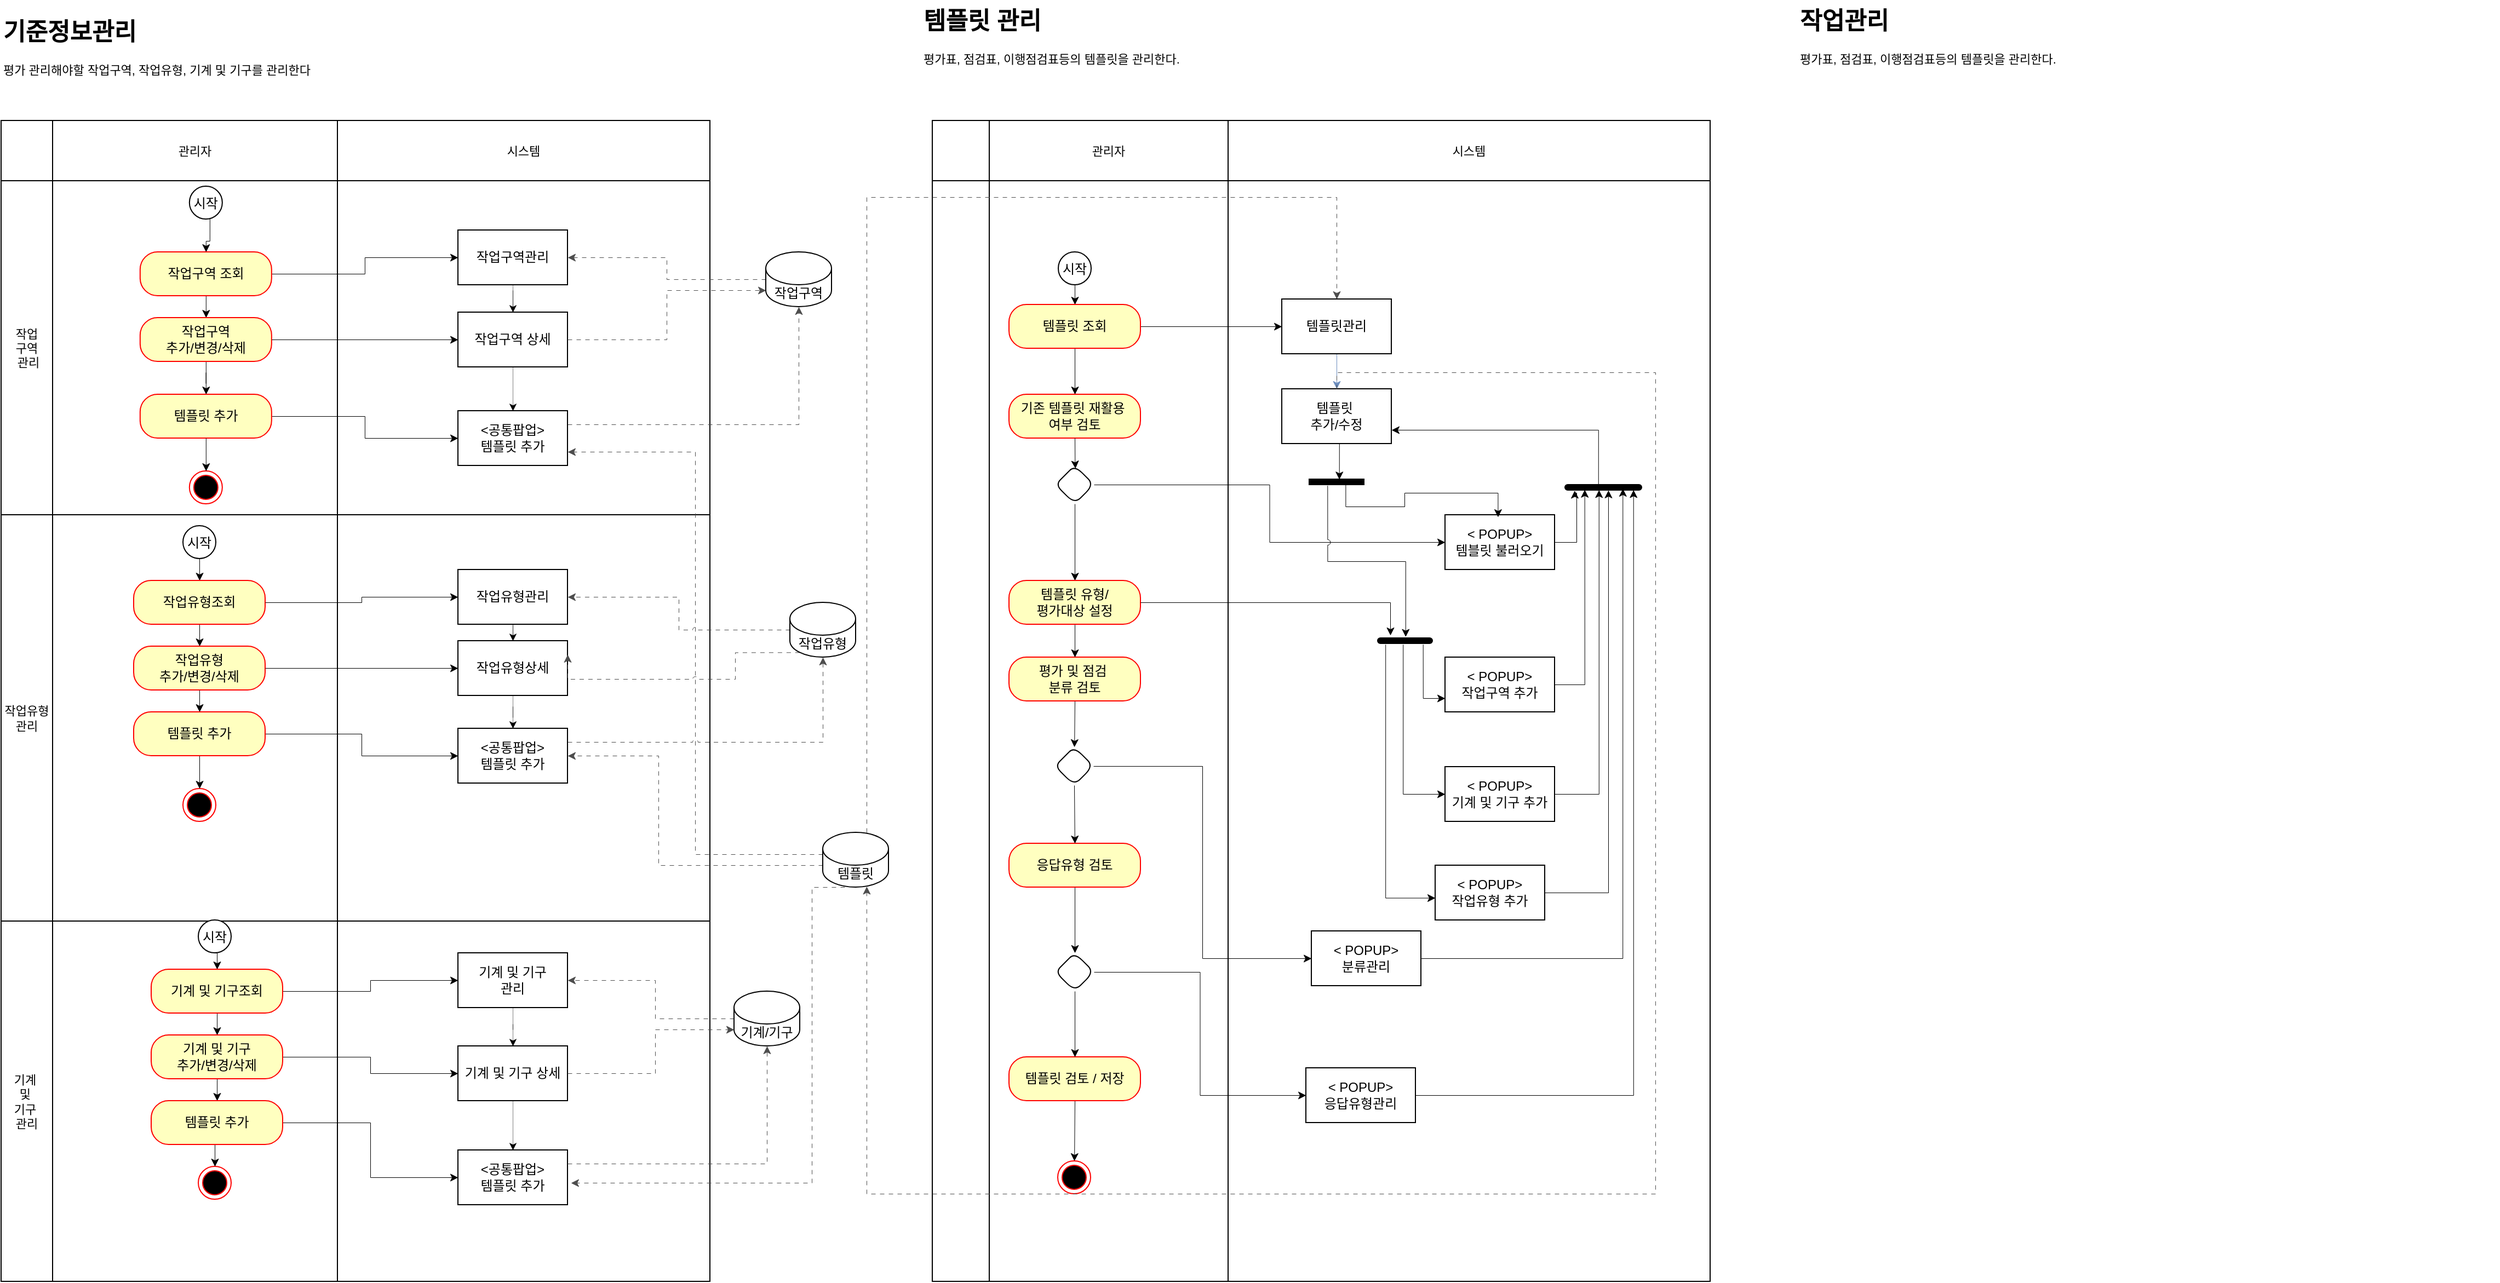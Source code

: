 <mxfile version="24.7.17">
  <diagram name="페이지-1" id="CJ-NocGQA8rgEOxYd6DQ">
    <mxGraphModel dx="1247" dy="-551" grid="1" gridSize="10" guides="1" tooltips="1" connect="1" arrows="1" fold="1" page="1" pageScale="1" pageWidth="1600" pageHeight="1200" math="0" shadow="0">
      <root>
        <mxCell id="0" />
        <mxCell id="1" parent="0" />
        <mxCell id="5AXodJkmoe9g33mTO3XX-300" value="" style="shape=table;startSize=0;container=1;collapsible=0;childLayout=tableLayout;rounded=1;fontFamily=Helvetica;fontSize=11;fontColor=default;labelBackgroundColor=default;" vertex="1" parent="1">
          <mxGeometry x="860" y="1310" width="710" height="1060" as="geometry" />
        </mxCell>
        <mxCell id="5AXodJkmoe9g33mTO3XX-301" value="" style="shape=tableRow;horizontal=0;startSize=0;swimlaneHead=0;swimlaneBody=0;strokeColor=inherit;top=0;left=0;bottom=0;right=0;collapsible=0;dropTarget=0;fillColor=none;points=[[0,0.5],[1,0.5]];portConstraint=eastwest;rounded=1;fontFamily=Helvetica;fontSize=11;fontColor=default;labelBackgroundColor=default;" vertex="1" parent="5AXodJkmoe9g33mTO3XX-300">
          <mxGeometry width="710" height="55" as="geometry" />
        </mxCell>
        <mxCell id="5AXodJkmoe9g33mTO3XX-302" value="" style="shape=partialRectangle;html=1;whiteSpace=wrap;connectable=0;strokeColor=inherit;overflow=hidden;fillColor=none;top=0;left=0;bottom=0;right=0;pointerEvents=1;rounded=1;fontFamily=Helvetica;fontSize=11;fontColor=default;labelBackgroundColor=default;" vertex="1" parent="5AXodJkmoe9g33mTO3XX-301">
          <mxGeometry width="52" height="55" as="geometry">
            <mxRectangle width="52" height="55" as="alternateBounds" />
          </mxGeometry>
        </mxCell>
        <mxCell id="5AXodJkmoe9g33mTO3XX-303" value="관리자" style="shape=partialRectangle;html=1;whiteSpace=wrap;connectable=0;strokeColor=inherit;overflow=hidden;fillColor=none;top=0;left=0;bottom=0;right=0;pointerEvents=1;rounded=1;fontFamily=Helvetica;fontSize=11;fontColor=default;labelBackgroundColor=default;" vertex="1" parent="5AXodJkmoe9g33mTO3XX-301">
          <mxGeometry x="52" width="218" height="55" as="geometry">
            <mxRectangle width="218" height="55" as="alternateBounds" />
          </mxGeometry>
        </mxCell>
        <mxCell id="5AXodJkmoe9g33mTO3XX-304" value="시스템" style="shape=partialRectangle;html=1;whiteSpace=wrap;connectable=0;strokeColor=inherit;overflow=hidden;fillColor=none;top=0;left=0;bottom=0;right=0;pointerEvents=1;rounded=1;fontFamily=Helvetica;fontSize=11;fontColor=default;labelBackgroundColor=default;" vertex="1" parent="5AXodJkmoe9g33mTO3XX-301">
          <mxGeometry x="270" width="440" height="55" as="geometry">
            <mxRectangle width="440" height="55" as="alternateBounds" />
          </mxGeometry>
        </mxCell>
        <mxCell id="5AXodJkmoe9g33mTO3XX-305" value="" style="shape=tableRow;horizontal=0;startSize=0;swimlaneHead=0;swimlaneBody=0;strokeColor=inherit;top=0;left=0;bottom=0;right=0;collapsible=0;dropTarget=0;fillColor=none;points=[[0,0.5],[1,0.5]];portConstraint=eastwest;rounded=1;fontFamily=Helvetica;fontSize=11;fontColor=default;labelBackgroundColor=default;" vertex="1" parent="5AXodJkmoe9g33mTO3XX-300">
          <mxGeometry y="55" width="710" height="1005" as="geometry" />
        </mxCell>
        <mxCell id="5AXodJkmoe9g33mTO3XX-306" value="" style="shape=partialRectangle;html=1;whiteSpace=wrap;connectable=0;strokeColor=inherit;overflow=hidden;fillColor=none;top=0;left=0;bottom=0;right=0;pointerEvents=1;rounded=1;fontFamily=Helvetica;fontSize=11;fontColor=default;labelBackgroundColor=default;" vertex="1" parent="5AXodJkmoe9g33mTO3XX-305">
          <mxGeometry width="52" height="1005" as="geometry">
            <mxRectangle width="52" height="1005" as="alternateBounds" />
          </mxGeometry>
        </mxCell>
        <mxCell id="5AXodJkmoe9g33mTO3XX-307" value="" style="shape=partialRectangle;html=1;whiteSpace=wrap;connectable=0;strokeColor=inherit;overflow=hidden;fillColor=none;top=0;left=0;bottom=0;right=0;pointerEvents=1;rounded=1;fontFamily=Helvetica;fontSize=11;fontColor=default;labelBackgroundColor=default;" vertex="1" parent="5AXodJkmoe9g33mTO3XX-305">
          <mxGeometry x="52" width="218" height="1005" as="geometry">
            <mxRectangle width="218" height="1005" as="alternateBounds" />
          </mxGeometry>
        </mxCell>
        <mxCell id="5AXodJkmoe9g33mTO3XX-308" value="" style="shape=partialRectangle;html=1;whiteSpace=wrap;connectable=0;strokeColor=inherit;overflow=hidden;fillColor=none;top=0;left=0;bottom=0;right=0;pointerEvents=1;rounded=1;fontFamily=Helvetica;fontSize=11;fontColor=default;labelBackgroundColor=default;" vertex="1" parent="5AXodJkmoe9g33mTO3XX-305">
          <mxGeometry x="270" width="440" height="1005" as="geometry">
            <mxRectangle width="440" height="1005" as="alternateBounds" />
          </mxGeometry>
        </mxCell>
        <mxCell id="5AXodJkmoe9g33mTO3XX-252" value="" style="shape=table;startSize=0;container=1;collapsible=0;childLayout=tableLayout;rounded=1;fontFamily=Helvetica;fontSize=11;fontColor=default;labelBackgroundColor=default;" vertex="1" parent="1">
          <mxGeometry x="10" y="1310" width="647" height="1060" as="geometry" />
        </mxCell>
        <mxCell id="5AXodJkmoe9g33mTO3XX-253" value="" style="shape=tableRow;horizontal=0;startSize=0;swimlaneHead=0;swimlaneBody=0;strokeColor=inherit;top=0;left=0;bottom=0;right=0;collapsible=0;dropTarget=0;fillColor=none;points=[[0,0.5],[1,0.5]];portConstraint=eastwest;rounded=1;fontFamily=Helvetica;fontSize=11;fontColor=default;labelBackgroundColor=default;" vertex="1" parent="5AXodJkmoe9g33mTO3XX-252">
          <mxGeometry width="647" height="55" as="geometry" />
        </mxCell>
        <mxCell id="5AXodJkmoe9g33mTO3XX-254" value="" style="shape=partialRectangle;html=1;whiteSpace=wrap;connectable=0;strokeColor=inherit;overflow=hidden;fillColor=none;top=0;left=0;bottom=0;right=0;pointerEvents=1;rounded=1;fontFamily=Helvetica;fontSize=11;fontColor=default;labelBackgroundColor=default;" vertex="1" parent="5AXodJkmoe9g33mTO3XX-253">
          <mxGeometry width="47" height="55" as="geometry">
            <mxRectangle width="47" height="55" as="alternateBounds" />
          </mxGeometry>
        </mxCell>
        <mxCell id="5AXodJkmoe9g33mTO3XX-255" value="관리자" style="shape=partialRectangle;html=1;whiteSpace=wrap;connectable=0;strokeColor=inherit;overflow=hidden;fillColor=none;top=0;left=0;bottom=0;right=0;pointerEvents=1;rounded=1;fontFamily=Helvetica;fontSize=11;fontColor=default;labelBackgroundColor=default;" vertex="1" parent="5AXodJkmoe9g33mTO3XX-253">
          <mxGeometry x="47" width="260" height="55" as="geometry">
            <mxRectangle width="260" height="55" as="alternateBounds" />
          </mxGeometry>
        </mxCell>
        <mxCell id="5AXodJkmoe9g33mTO3XX-256" value="시스템" style="shape=partialRectangle;html=1;whiteSpace=wrap;connectable=0;strokeColor=inherit;overflow=hidden;fillColor=none;top=0;left=0;bottom=0;right=0;pointerEvents=1;rounded=1;fontFamily=Helvetica;fontSize=11;fontColor=default;labelBackgroundColor=default;" vertex="1" parent="5AXodJkmoe9g33mTO3XX-253">
          <mxGeometry x="307" width="340" height="55" as="geometry">
            <mxRectangle width="340" height="55" as="alternateBounds" />
          </mxGeometry>
        </mxCell>
        <mxCell id="5AXodJkmoe9g33mTO3XX-257" value="" style="shape=tableRow;horizontal=0;startSize=0;swimlaneHead=0;swimlaneBody=0;strokeColor=inherit;top=0;left=0;bottom=0;right=0;collapsible=0;dropTarget=0;fillColor=none;points=[[0,0.5],[1,0.5]];portConstraint=eastwest;rounded=1;fontFamily=Helvetica;fontSize=11;fontColor=default;labelBackgroundColor=default;" vertex="1" parent="5AXodJkmoe9g33mTO3XX-252">
          <mxGeometry y="55" width="647" height="305" as="geometry" />
        </mxCell>
        <mxCell id="5AXodJkmoe9g33mTO3XX-258" value="작업&lt;div&gt;구역&lt;/div&gt;&lt;div&gt;&amp;nbsp;관리&lt;/div&gt;" style="shape=partialRectangle;html=1;whiteSpace=wrap;connectable=0;strokeColor=inherit;overflow=hidden;fillColor=none;top=0;left=0;bottom=0;right=0;pointerEvents=1;rounded=1;fontFamily=Helvetica;fontSize=11;fontColor=default;labelBackgroundColor=default;" vertex="1" parent="5AXodJkmoe9g33mTO3XX-257">
          <mxGeometry width="47" height="305" as="geometry">
            <mxRectangle width="47" height="305" as="alternateBounds" />
          </mxGeometry>
        </mxCell>
        <mxCell id="5AXodJkmoe9g33mTO3XX-259" value="" style="shape=partialRectangle;html=1;whiteSpace=wrap;connectable=0;strokeColor=inherit;overflow=hidden;fillColor=none;top=0;left=0;bottom=0;right=0;pointerEvents=1;rounded=1;fontFamily=Helvetica;fontSize=11;fontColor=default;labelBackgroundColor=default;" vertex="1" parent="5AXodJkmoe9g33mTO3XX-257">
          <mxGeometry x="47" width="260" height="305" as="geometry">
            <mxRectangle width="260" height="305" as="alternateBounds" />
          </mxGeometry>
        </mxCell>
        <mxCell id="5AXodJkmoe9g33mTO3XX-260" value="" style="shape=partialRectangle;html=1;whiteSpace=wrap;connectable=0;strokeColor=inherit;overflow=hidden;fillColor=none;top=0;left=0;bottom=0;right=0;pointerEvents=1;rounded=1;fontFamily=Helvetica;fontSize=11;fontColor=default;labelBackgroundColor=default;" vertex="1" parent="5AXodJkmoe9g33mTO3XX-257">
          <mxGeometry x="307" width="340" height="305" as="geometry">
            <mxRectangle width="340" height="305" as="alternateBounds" />
          </mxGeometry>
        </mxCell>
        <mxCell id="5AXodJkmoe9g33mTO3XX-261" value="" style="shape=tableRow;horizontal=0;startSize=0;swimlaneHead=0;swimlaneBody=0;strokeColor=inherit;top=0;left=0;bottom=0;right=0;collapsible=0;dropTarget=0;fillColor=none;points=[[0,0.5],[1,0.5]];portConstraint=eastwest;rounded=1;fontFamily=Helvetica;fontSize=11;fontColor=default;labelBackgroundColor=default;" vertex="1" parent="5AXodJkmoe9g33mTO3XX-252">
          <mxGeometry y="360" width="647" height="371" as="geometry" />
        </mxCell>
        <mxCell id="5AXodJkmoe9g33mTO3XX-262" value="작업유형&lt;div&gt;관리&lt;/div&gt;" style="shape=partialRectangle;html=1;whiteSpace=wrap;connectable=0;strokeColor=inherit;overflow=hidden;fillColor=none;top=0;left=0;bottom=0;right=0;pointerEvents=1;rounded=1;fontFamily=Helvetica;fontSize=11;fontColor=default;labelBackgroundColor=default;" vertex="1" parent="5AXodJkmoe9g33mTO3XX-261">
          <mxGeometry width="47" height="371" as="geometry">
            <mxRectangle width="47" height="371" as="alternateBounds" />
          </mxGeometry>
        </mxCell>
        <mxCell id="5AXodJkmoe9g33mTO3XX-263" value="" style="shape=partialRectangle;html=1;whiteSpace=wrap;connectable=0;strokeColor=inherit;overflow=hidden;fillColor=none;top=0;left=0;bottom=0;right=0;pointerEvents=1;rounded=1;fontFamily=Helvetica;fontSize=11;fontColor=default;labelBackgroundColor=default;" vertex="1" parent="5AXodJkmoe9g33mTO3XX-261">
          <mxGeometry x="47" width="260" height="371" as="geometry">
            <mxRectangle width="260" height="371" as="alternateBounds" />
          </mxGeometry>
        </mxCell>
        <mxCell id="5AXodJkmoe9g33mTO3XX-264" value="" style="shape=partialRectangle;html=1;whiteSpace=wrap;connectable=0;strokeColor=inherit;overflow=hidden;fillColor=none;top=0;left=0;bottom=0;right=0;pointerEvents=1;rounded=1;fontFamily=Helvetica;fontSize=11;fontColor=default;labelBackgroundColor=default;" vertex="1" parent="5AXodJkmoe9g33mTO3XX-261">
          <mxGeometry x="307" width="340" height="371" as="geometry">
            <mxRectangle width="340" height="371" as="alternateBounds" />
          </mxGeometry>
        </mxCell>
        <mxCell id="5AXodJkmoe9g33mTO3XX-265" style="shape=tableRow;horizontal=0;startSize=0;swimlaneHead=0;swimlaneBody=0;strokeColor=inherit;top=0;left=0;bottom=0;right=0;collapsible=0;dropTarget=0;fillColor=none;points=[[0,0.5],[1,0.5]];portConstraint=eastwest;rounded=1;fontFamily=Helvetica;fontSize=11;fontColor=default;labelBackgroundColor=default;" vertex="1" parent="5AXodJkmoe9g33mTO3XX-252">
          <mxGeometry y="731" width="647" height="329" as="geometry" />
        </mxCell>
        <mxCell id="5AXodJkmoe9g33mTO3XX-266" value="기계&amp;nbsp;&lt;div&gt;및&amp;nbsp;&lt;/div&gt;&lt;div&gt;기구&amp;nbsp;&lt;div&gt;관리&lt;/div&gt;&lt;/div&gt;" style="shape=partialRectangle;html=1;whiteSpace=wrap;connectable=0;strokeColor=inherit;overflow=hidden;fillColor=none;top=0;left=0;bottom=0;right=0;pointerEvents=1;rounded=1;fontFamily=Helvetica;fontSize=11;fontColor=default;labelBackgroundColor=default;" vertex="1" parent="5AXodJkmoe9g33mTO3XX-265">
          <mxGeometry width="47" height="329" as="geometry">
            <mxRectangle width="47" height="329" as="alternateBounds" />
          </mxGeometry>
        </mxCell>
        <mxCell id="5AXodJkmoe9g33mTO3XX-267" style="shape=partialRectangle;html=1;whiteSpace=wrap;connectable=0;strokeColor=inherit;overflow=hidden;fillColor=none;top=0;left=0;bottom=0;right=0;pointerEvents=1;rounded=1;fontFamily=Helvetica;fontSize=11;fontColor=default;labelBackgroundColor=default;" vertex="1" parent="5AXodJkmoe9g33mTO3XX-265">
          <mxGeometry x="47" width="260" height="329" as="geometry">
            <mxRectangle width="260" height="329" as="alternateBounds" />
          </mxGeometry>
        </mxCell>
        <mxCell id="5AXodJkmoe9g33mTO3XX-268" style="shape=partialRectangle;html=1;whiteSpace=wrap;connectable=0;strokeColor=inherit;overflow=hidden;fillColor=none;top=0;left=0;bottom=0;right=0;pointerEvents=1;rounded=1;fontFamily=Helvetica;fontSize=11;fontColor=default;labelBackgroundColor=default;" vertex="1" parent="5AXodJkmoe9g33mTO3XX-265">
          <mxGeometry x="307" width="340" height="329" as="geometry">
            <mxRectangle width="340" height="329" as="alternateBounds" />
          </mxGeometry>
        </mxCell>
        <mxCell id="5AXodJkmoe9g33mTO3XX-20" style="edgeStyle=orthogonalEdgeStyle;rounded=0;orthogonalLoop=1;jettySize=auto;html=1;exitX=0.617;exitY=0.929;exitDx=0;exitDy=0;strokeWidth=0.5;exitPerimeter=0;strokeColor=default;align=center;verticalAlign=middle;fontFamily=Helvetica;fontSize=11;fontColor=default;labelBackgroundColor=default;jumpStyle=arc;endArrow=classic;curved=0;" edge="1" parent="1" source="5AXodJkmoe9g33mTO3XX-15" target="5AXodJkmoe9g33mTO3XX-18">
          <mxGeometry relative="1" as="geometry">
            <mxPoint x="149" y="1360" as="targetPoint" />
          </mxGeometry>
        </mxCell>
        <mxCell id="5AXodJkmoe9g33mTO3XX-15" value="시작" style="ellipse;" vertex="1" parent="1">
          <mxGeometry x="181.91" y="1370" width="30" height="30" as="geometry" />
        </mxCell>
        <mxCell id="5AXodJkmoe9g33mTO3XX-71" style="edgeStyle=orthogonalEdgeStyle;rounded=0;orthogonalLoop=1;jettySize=auto;html=1;exitX=0.5;exitY=1;exitDx=0;exitDy=0;entryX=0.5;entryY=0;entryDx=0;entryDy=0;strokeWidth=0.5;strokeColor=default;align=center;verticalAlign=middle;fontFamily=Helvetica;fontSize=11;fontColor=default;labelBackgroundColor=default;jumpStyle=arc;endArrow=classic;curved=0;" edge="1" parent="1" source="5AXodJkmoe9g33mTO3XX-18" target="5AXodJkmoe9g33mTO3XX-27">
          <mxGeometry relative="1" as="geometry" />
        </mxCell>
        <mxCell id="5AXodJkmoe9g33mTO3XX-325" style="edgeStyle=orthogonalEdgeStyle;shape=connector;curved=0;rounded=0;jumpStyle=arc;orthogonalLoop=1;jettySize=auto;html=1;strokeColor=default;strokeWidth=0.5;align=center;verticalAlign=middle;fontFamily=Helvetica;fontSize=11;fontColor=default;labelBackgroundColor=default;endArrow=classic;" edge="1" parent="1" source="5AXodJkmoe9g33mTO3XX-18" target="5AXodJkmoe9g33mTO3XX-26">
          <mxGeometry relative="1" as="geometry" />
        </mxCell>
        <mxCell id="5AXodJkmoe9g33mTO3XX-18" value="작업구역 조회" style="rounded=1;whiteSpace=wrap;html=1;arcSize=40;fontColor=#000000;fillColor=#ffffc0;strokeColor=#ff0000;" vertex="1" parent="1">
          <mxGeometry x="136.91" y="1430" width="120" height="40" as="geometry" />
        </mxCell>
        <mxCell id="5AXodJkmoe9g33mTO3XX-81" style="edgeStyle=orthogonalEdgeStyle;rounded=0;orthogonalLoop=1;jettySize=auto;html=1;entryX=0.5;entryY=0;entryDx=0;entryDy=0;strokeWidth=0.5;strokeColor=default;align=center;verticalAlign=middle;fontFamily=Helvetica;fontSize=11;fontColor=default;labelBackgroundColor=default;jumpStyle=arc;endArrow=classic;curved=0;" edge="1" parent="1" source="5AXodJkmoe9g33mTO3XX-27" target="5AXodJkmoe9g33mTO3XX-35">
          <mxGeometry relative="1" as="geometry" />
        </mxCell>
        <mxCell id="5AXodJkmoe9g33mTO3XX-27" value="작업구역&lt;div&gt;추가/변경/삭제&lt;/div&gt;" style="rounded=1;whiteSpace=wrap;html=1;arcSize=40;fontColor=#000000;fillColor=#ffffc0;strokeColor=#ff0000;" vertex="1" parent="1">
          <mxGeometry x="136.91" y="1490" width="120" height="40" as="geometry" />
        </mxCell>
        <mxCell id="5AXodJkmoe9g33mTO3XX-274" style="edgeStyle=orthogonalEdgeStyle;shape=connector;curved=0;rounded=0;orthogonalLoop=1;jettySize=auto;html=1;strokeColor=default;strokeWidth=0.5;align=center;verticalAlign=middle;fontFamily=Helvetica;fontSize=11;fontColor=default;labelBackgroundColor=default;endArrow=classic;jumpStyle=arc;" edge="1" parent="1" source="5AXodJkmoe9g33mTO3XX-35" target="5AXodJkmoe9g33mTO3XX-80">
          <mxGeometry relative="1" as="geometry" />
        </mxCell>
        <mxCell id="5AXodJkmoe9g33mTO3XX-35" value="템플릿 추가" style="rounded=1;whiteSpace=wrap;html=1;arcSize=40;fontColor=#000000;fillColor=#ffffc0;strokeColor=#ff0000;" vertex="1" parent="1">
          <mxGeometry x="136.91" y="1560" width="120" height="40" as="geometry" />
        </mxCell>
        <mxCell id="5AXodJkmoe9g33mTO3XX-12" value="" style="ellipse;html=1;shape=endState;fillColor=#000000;strokeColor=#ff0000;" vertex="1" parent="1">
          <mxGeometry x="181.91" y="1630" width="30" height="30" as="geometry" />
        </mxCell>
        <mxCell id="5AXodJkmoe9g33mTO3XX-92" style="edgeStyle=orthogonalEdgeStyle;shape=connector;curved=0;rounded=0;orthogonalLoop=1;jettySize=auto;html=1;exitX=0.5;exitY=1;exitDx=0;exitDy=0;entryX=0.5;entryY=0;entryDx=0;entryDy=0;strokeColor=default;strokeWidth=0.5;align=center;verticalAlign=middle;fontFamily=Helvetica;fontSize=11;fontColor=default;labelBackgroundColor=default;endArrow=classic;jumpStyle=arc;" edge="1" parent="1" source="5AXodJkmoe9g33mTO3XX-35" target="5AXodJkmoe9g33mTO3XX-12">
          <mxGeometry relative="1" as="geometry" />
        </mxCell>
        <mxCell id="5AXodJkmoe9g33mTO3XX-219" style="edgeStyle=orthogonalEdgeStyle;shape=connector;curved=0;rounded=0;orthogonalLoop=1;jettySize=auto;html=1;entryX=0;entryY=0.5;entryDx=0;entryDy=0;strokeColor=default;strokeWidth=0.5;align=center;verticalAlign=middle;fontFamily=Helvetica;fontSize=11;fontColor=default;labelBackgroundColor=default;endArrow=classic;jumpStyle=arc;" edge="1" parent="1" source="5AXodJkmoe9g33mTO3XX-27" target="5AXodJkmoe9g33mTO3XX-74">
          <mxGeometry relative="1" as="geometry" />
        </mxCell>
        <mxCell id="5AXodJkmoe9g33mTO3XX-276" style="edgeStyle=orthogonalEdgeStyle;shape=connector;curved=0;rounded=0;orthogonalLoop=1;jettySize=auto;html=1;exitX=1;exitY=0.25;exitDx=0;exitDy=0;strokeColor=#4D4D4D;strokeWidth=0.5;align=center;verticalAlign=middle;fontFamily=Helvetica;fontSize=11;fontColor=default;labelBackgroundColor=default;endArrow=classic;dashed=1;dashPattern=8 8;jumpStyle=arc;" edge="1" parent="1" source="5AXodJkmoe9g33mTO3XX-80" target="5AXodJkmoe9g33mTO3XX-56">
          <mxGeometry relative="1" as="geometry" />
        </mxCell>
        <mxCell id="5AXodJkmoe9g33mTO3XX-80" value="&lt;div&gt;&amp;lt;공통팝업&amp;gt;&lt;/div&gt;템플릿 추가" style="html=1;dashed=0;whiteSpace=wrap;" vertex="1" parent="1">
          <mxGeometry x="427" y="1575" width="100" height="50" as="geometry" />
        </mxCell>
        <mxCell id="5AXodJkmoe9g33mTO3XX-246" style="edgeStyle=orthogonalEdgeStyle;shape=connector;curved=0;rounded=0;orthogonalLoop=1;jettySize=auto;html=1;entryX=0.5;entryY=0;entryDx=0;entryDy=0;strokeColor=default;strokeWidth=0.25;align=center;verticalAlign=middle;fontFamily=Helvetica;fontSize=11;fontColor=default;labelBackgroundColor=default;endArrow=classic;" edge="1" parent="1" source="5AXodJkmoe9g33mTO3XX-224" target="5AXodJkmoe9g33mTO3XX-225">
          <mxGeometry relative="1" as="geometry" />
        </mxCell>
        <mxCell id="5AXodJkmoe9g33mTO3XX-224" value="작업유형관리" style="html=1;dashed=0;whiteSpace=wrap;" vertex="1" parent="1">
          <mxGeometry x="427" y="1720" width="100" height="50" as="geometry" />
        </mxCell>
        <mxCell id="5AXodJkmoe9g33mTO3XX-279" style="edgeStyle=orthogonalEdgeStyle;shape=connector;curved=0;rounded=0;orthogonalLoop=1;jettySize=auto;html=1;strokeColor=default;strokeWidth=0.25;align=center;verticalAlign=middle;fontFamily=Helvetica;fontSize=11;fontColor=default;labelBackgroundColor=default;endArrow=classic;" edge="1" parent="1" source="5AXodJkmoe9g33mTO3XX-225" target="5AXodJkmoe9g33mTO3XX-278">
          <mxGeometry relative="1" as="geometry" />
        </mxCell>
        <mxCell id="5AXodJkmoe9g33mTO3XX-225" value="작업유형상세" style="html=1;dashed=0;whiteSpace=wrap;" vertex="1" parent="1">
          <mxGeometry x="427" y="1785" width="100" height="50" as="geometry" />
        </mxCell>
        <mxCell id="5AXodJkmoe9g33mTO3XX-26" value="작업구역관리" style="html=1;dashed=0;whiteSpace=wrap;" vertex="1" parent="1">
          <mxGeometry x="427" y="1410" width="100" height="50" as="geometry" />
        </mxCell>
        <mxCell id="5AXodJkmoe9g33mTO3XX-275" style="edgeStyle=orthogonalEdgeStyle;shape=connector;curved=0;rounded=0;orthogonalLoop=1;jettySize=auto;html=1;exitX=0.5;exitY=1;exitDx=0;exitDy=0;strokeColor=default;strokeWidth=0.25;align=center;verticalAlign=middle;fontFamily=Helvetica;fontSize=11;fontColor=default;labelBackgroundColor=default;endArrow=classic;" edge="1" parent="1" source="5AXodJkmoe9g33mTO3XX-74" target="5AXodJkmoe9g33mTO3XX-80">
          <mxGeometry relative="1" as="geometry" />
        </mxCell>
        <mxCell id="5AXodJkmoe9g33mTO3XX-74" value="작업구역 상세" style="html=1;dashed=0;whiteSpace=wrap;" vertex="1" parent="1">
          <mxGeometry x="427" y="1485" width="100" height="50" as="geometry" />
        </mxCell>
        <mxCell id="5AXodJkmoe9g33mTO3XX-218" style="edgeStyle=orthogonalEdgeStyle;shape=connector;curved=0;rounded=0;orthogonalLoop=1;jettySize=auto;html=1;strokeColor=default;strokeWidth=0.25;align=center;verticalAlign=middle;fontFamily=Helvetica;fontSize=11;fontColor=default;labelBackgroundColor=default;endArrow=classic;exitX=0.5;exitY=1;exitDx=0;exitDy=0;" edge="1" parent="1" source="5AXodJkmoe9g33mTO3XX-26" target="5AXodJkmoe9g33mTO3XX-74">
          <mxGeometry relative="1" as="geometry" />
        </mxCell>
        <mxCell id="5AXodJkmoe9g33mTO3XX-223" style="edgeStyle=orthogonalEdgeStyle;shape=connector;curved=0;rounded=0;orthogonalLoop=1;jettySize=auto;html=1;strokeColor=#4D4D4D;strokeWidth=0.5;align=center;verticalAlign=middle;fontFamily=Helvetica;fontSize=11;fontColor=default;labelBackgroundColor=default;endArrow=classic;entryX=0;entryY=1;entryDx=0;entryDy=-15;entryPerimeter=0;dashed=1;dashPattern=8 8;jumpStyle=arc;" edge="1" parent="1" source="5AXodJkmoe9g33mTO3XX-74" target="5AXodJkmoe9g33mTO3XX-56">
          <mxGeometry relative="1" as="geometry">
            <mxPoint x="987" y="1495" as="targetPoint" />
          </mxGeometry>
        </mxCell>
        <mxCell id="5AXodJkmoe9g33mTO3XX-292" style="edgeStyle=orthogonalEdgeStyle;shape=connector;curved=0;rounded=0;orthogonalLoop=1;jettySize=auto;html=1;exitX=0.5;exitY=1;exitDx=0;exitDy=0;strokeColor=default;strokeWidth=0.25;align=center;verticalAlign=middle;fontFamily=Helvetica;fontSize=11;fontColor=default;labelBackgroundColor=default;endArrow=classic;" edge="1" parent="1" source="5AXodJkmoe9g33mTO3XX-248" target="5AXodJkmoe9g33mTO3XX-249">
          <mxGeometry relative="1" as="geometry" />
        </mxCell>
        <mxCell id="5AXodJkmoe9g33mTO3XX-248" value="기계 및 기구&lt;div&gt;관리&lt;/div&gt;" style="html=1;dashed=0;whiteSpace=wrap;" vertex="1" parent="1">
          <mxGeometry x="427" y="2070" width="100" height="50" as="geometry" />
        </mxCell>
        <mxCell id="5AXodJkmoe9g33mTO3XX-295" style="edgeStyle=orthogonalEdgeStyle;shape=connector;curved=0;rounded=0;orthogonalLoop=1;jettySize=auto;html=1;strokeColor=default;strokeWidth=0.25;align=center;verticalAlign=middle;fontFamily=Helvetica;fontSize=11;fontColor=default;labelBackgroundColor=default;endArrow=classic;" edge="1" parent="1" source="5AXodJkmoe9g33mTO3XX-249" target="5AXodJkmoe9g33mTO3XX-287">
          <mxGeometry relative="1" as="geometry" />
        </mxCell>
        <mxCell id="5AXodJkmoe9g33mTO3XX-249" value="기계 및 기구 상세" style="html=1;dashed=0;whiteSpace=wrap;" vertex="1" parent="1">
          <mxGeometry x="427" y="2155" width="100" height="50" as="geometry" />
        </mxCell>
        <mxCell id="5AXodJkmoe9g33mTO3XX-277" style="edgeStyle=orthogonalEdgeStyle;shape=connector;curved=0;rounded=0;orthogonalLoop=1;jettySize=auto;html=1;entryX=1;entryY=0.75;entryDx=0;entryDy=0;strokeColor=#4D4D4D;strokeWidth=0.5;align=center;verticalAlign=middle;fontFamily=Helvetica;fontSize=11;fontColor=default;labelBackgroundColor=default;endArrow=classic;dashed=1;dashPattern=8 8;exitX=0;exitY=0;exitDx=0;exitDy=20;exitPerimeter=0;jumpStyle=arc;" edge="1" parent="1" source="5AXodJkmoe9g33mTO3XX-89" target="5AXodJkmoe9g33mTO3XX-80">
          <mxGeometry relative="1" as="geometry" />
        </mxCell>
        <mxCell id="5AXodJkmoe9g33mTO3XX-281" style="edgeStyle=orthogonalEdgeStyle;shape=connector;curved=0;rounded=0;orthogonalLoop=1;jettySize=auto;html=1;entryX=1;entryY=0.5;entryDx=0;entryDy=0;strokeColor=#4D4D4D;strokeWidth=0.5;align=center;verticalAlign=middle;fontFamily=Helvetica;fontSize=11;fontColor=default;labelBackgroundColor=default;endArrow=classic;dashed=1;dashPattern=8 8;exitX=0;exitY=0;exitDx=0;exitDy=30;exitPerimeter=0;jumpStyle=arc;" edge="1" parent="1" source="5AXodJkmoe9g33mTO3XX-89" target="5AXodJkmoe9g33mTO3XX-278">
          <mxGeometry relative="1" as="geometry">
            <Array as="points">
              <mxPoint x="610" y="1990" />
              <mxPoint x="610" y="1890" />
            </Array>
          </mxGeometry>
        </mxCell>
        <mxCell id="5AXodJkmoe9g33mTO3XX-296" style="edgeStyle=orthogonalEdgeStyle;shape=connector;curved=0;rounded=0;orthogonalLoop=1;jettySize=auto;html=1;strokeColor=#4D4D4D;strokeWidth=0.5;align=center;verticalAlign=middle;fontFamily=Helvetica;fontSize=11;fontColor=default;labelBackgroundColor=default;endArrow=classic;dashed=1;dashPattern=8 8;exitX=0.333;exitY=1;exitDx=0;exitDy=0;exitPerimeter=0;jumpStyle=arc;" edge="1" parent="1" source="5AXodJkmoe9g33mTO3XX-89">
          <mxGeometry relative="1" as="geometry">
            <mxPoint x="530" y="2280" as="targetPoint" />
            <Array as="points">
              <mxPoint x="750" y="2280" />
            </Array>
          </mxGeometry>
        </mxCell>
        <mxCell id="5AXodJkmoe9g33mTO3XX-368" style="edgeStyle=orthogonalEdgeStyle;shape=connector;curved=0;rounded=0;jumpStyle=arc;orthogonalLoop=1;jettySize=auto;html=1;entryX=0.5;entryY=0;entryDx=0;entryDy=0;strokeColor=#4D4D4D;strokeWidth=0.5;align=center;verticalAlign=middle;fontFamily=Helvetica;fontSize=11;fontColor=default;labelBackgroundColor=default;endArrow=classic;dashed=1;dashPattern=8 8;" edge="1" parent="1" source="5AXodJkmoe9g33mTO3XX-89" target="5AXodJkmoe9g33mTO3XX-322">
          <mxGeometry relative="1" as="geometry">
            <Array as="points">
              <mxPoint x="800" y="1380" />
              <mxPoint x="1229" y="1380" />
            </Array>
          </mxGeometry>
        </mxCell>
        <mxCell id="5AXodJkmoe9g33mTO3XX-89" value="템플릿" style="shape=cylinder3;whiteSpace=wrap;html=1;boundedLbl=1;backgroundOutline=1;size=15;" vertex="1" parent="1">
          <mxGeometry x="760" y="1960" width="60" height="50" as="geometry" />
        </mxCell>
        <mxCell id="5AXodJkmoe9g33mTO3XX-226" value="" style="ellipse;html=1;shape=endState;fillColor=#000000;strokeColor=#ff0000;" vertex="1" parent="1">
          <mxGeometry x="176" y="1920" width="30" height="30" as="geometry" />
        </mxCell>
        <mxCell id="5AXodJkmoe9g33mTO3XX-227" style="edgeStyle=orthogonalEdgeStyle;rounded=0;orthogonalLoop=1;jettySize=auto;html=1;exitX=0.5;exitY=1;exitDx=0;exitDy=0;entryX=0.5;entryY=0;entryDx=0;entryDy=0;strokeWidth=0.5;strokeColor=default;align=center;verticalAlign=middle;fontFamily=Helvetica;fontSize=11;fontColor=default;labelBackgroundColor=default;jumpStyle=arc;endArrow=classic;curved=0;" edge="1" parent="1" source="5AXodJkmoe9g33mTO3XX-228" target="5AXodJkmoe9g33mTO3XX-230">
          <mxGeometry relative="1" as="geometry" />
        </mxCell>
        <mxCell id="5AXodJkmoe9g33mTO3XX-228" value="시작" style="ellipse;" vertex="1" parent="1">
          <mxGeometry x="176" y="1680" width="30" height="30" as="geometry" />
        </mxCell>
        <mxCell id="5AXodJkmoe9g33mTO3XX-229" style="edgeStyle=orthogonalEdgeStyle;rounded=0;orthogonalLoop=1;jettySize=auto;html=1;exitX=0.5;exitY=1;exitDx=0;exitDy=0;entryX=0.5;entryY=0;entryDx=0;entryDy=0;strokeWidth=0.5;strokeColor=default;align=center;verticalAlign=middle;fontFamily=Helvetica;fontSize=11;fontColor=default;labelBackgroundColor=default;jumpStyle=arc;endArrow=classic;curved=0;" edge="1" parent="1" source="5AXodJkmoe9g33mTO3XX-230" target="5AXodJkmoe9g33mTO3XX-232">
          <mxGeometry relative="1" as="geometry" />
        </mxCell>
        <mxCell id="5AXodJkmoe9g33mTO3XX-230" value="작업유형조회" style="rounded=1;whiteSpace=wrap;html=1;arcSize=40;fontColor=#000000;fillColor=#ffffc0;strokeColor=#ff0000;" vertex="1" parent="1">
          <mxGeometry x="131" y="1730" width="120" height="40" as="geometry" />
        </mxCell>
        <mxCell id="5AXodJkmoe9g33mTO3XX-231" style="edgeStyle=orthogonalEdgeStyle;rounded=0;orthogonalLoop=1;jettySize=auto;html=1;strokeWidth=0.5;strokeColor=default;align=center;verticalAlign=middle;fontFamily=Helvetica;fontSize=11;fontColor=default;labelBackgroundColor=default;jumpStyle=arc;endArrow=classic;curved=0;" edge="1" parent="1" source="5AXodJkmoe9g33mTO3XX-232" target="5AXodJkmoe9g33mTO3XX-234">
          <mxGeometry relative="1" as="geometry" />
        </mxCell>
        <mxCell id="5AXodJkmoe9g33mTO3XX-232" value="&lt;div&gt;작업유형&lt;/div&gt;&lt;div&gt;추가/변경/삭제&lt;/div&gt;" style="rounded=1;whiteSpace=wrap;html=1;arcSize=40;fontColor=#000000;fillColor=#ffffc0;strokeColor=#ff0000;" vertex="1" parent="1">
          <mxGeometry x="131" y="1790" width="120" height="40" as="geometry" />
        </mxCell>
        <mxCell id="5AXodJkmoe9g33mTO3XX-233" style="edgeStyle=orthogonalEdgeStyle;shape=connector;curved=0;rounded=0;orthogonalLoop=1;jettySize=auto;html=1;exitX=0.5;exitY=1;exitDx=0;exitDy=0;entryX=0.5;entryY=0;entryDx=0;entryDy=0;strokeColor=default;strokeWidth=0.5;align=center;verticalAlign=middle;fontFamily=Helvetica;fontSize=11;fontColor=default;labelBackgroundColor=default;endArrow=classic;jumpStyle=arc;" edge="1" parent="1" source="5AXodJkmoe9g33mTO3XX-234" target="5AXodJkmoe9g33mTO3XX-226">
          <mxGeometry relative="1" as="geometry" />
        </mxCell>
        <mxCell id="5AXodJkmoe9g33mTO3XX-280" style="edgeStyle=orthogonalEdgeStyle;shape=connector;curved=0;rounded=0;orthogonalLoop=1;jettySize=auto;html=1;entryX=0;entryY=0.5;entryDx=0;entryDy=0;strokeColor=default;strokeWidth=0.5;align=center;verticalAlign=middle;fontFamily=Helvetica;fontSize=11;fontColor=default;labelBackgroundColor=default;endArrow=classic;jumpStyle=arc;" edge="1" parent="1" source="5AXodJkmoe9g33mTO3XX-234" target="5AXodJkmoe9g33mTO3XX-278">
          <mxGeometry relative="1" as="geometry" />
        </mxCell>
        <mxCell id="5AXodJkmoe9g33mTO3XX-234" value="템플릿 추가" style="rounded=1;whiteSpace=wrap;html=1;arcSize=40;fontColor=#000000;fillColor=#ffffc0;strokeColor=#ff0000;" vertex="1" parent="1">
          <mxGeometry x="131" y="1850" width="120" height="40" as="geometry" />
        </mxCell>
        <mxCell id="5AXodJkmoe9g33mTO3XX-235" value="" style="ellipse;html=1;shape=endState;fillColor=#000000;strokeColor=#ff0000;" vertex="1" parent="1">
          <mxGeometry x="190" y="2265" width="30" height="30" as="geometry" />
        </mxCell>
        <mxCell id="5AXodJkmoe9g33mTO3XX-236" style="edgeStyle=orthogonalEdgeStyle;rounded=0;orthogonalLoop=1;jettySize=auto;html=1;exitX=0.5;exitY=1;exitDx=0;exitDy=0;entryX=0.5;entryY=0;entryDx=0;entryDy=0;strokeWidth=0.5;strokeColor=default;align=center;verticalAlign=middle;fontFamily=Helvetica;fontSize=11;fontColor=default;labelBackgroundColor=default;jumpStyle=arc;endArrow=classic;curved=0;" edge="1" source="5AXodJkmoe9g33mTO3XX-237" target="5AXodJkmoe9g33mTO3XX-239" parent="1">
          <mxGeometry relative="1" as="geometry" />
        </mxCell>
        <mxCell id="5AXodJkmoe9g33mTO3XX-237" value="시작" style="ellipse;" vertex="1" parent="1">
          <mxGeometry x="190" y="2040" width="30" height="30" as="geometry" />
        </mxCell>
        <mxCell id="5AXodJkmoe9g33mTO3XX-238" style="edgeStyle=orthogonalEdgeStyle;rounded=0;orthogonalLoop=1;jettySize=auto;html=1;exitX=0.5;exitY=1;exitDx=0;exitDy=0;entryX=0.5;entryY=0;entryDx=0;entryDy=0;strokeWidth=0.5;strokeColor=default;align=center;verticalAlign=middle;fontFamily=Helvetica;fontSize=11;fontColor=default;labelBackgroundColor=default;jumpStyle=arc;endArrow=classic;curved=0;" edge="1" source="5AXodJkmoe9g33mTO3XX-239" target="5AXodJkmoe9g33mTO3XX-241" parent="1">
          <mxGeometry relative="1" as="geometry" />
        </mxCell>
        <mxCell id="5AXodJkmoe9g33mTO3XX-288" style="edgeStyle=orthogonalEdgeStyle;shape=connector;curved=0;rounded=0;orthogonalLoop=1;jettySize=auto;html=1;strokeColor=default;strokeWidth=0.5;align=center;verticalAlign=middle;fontFamily=Helvetica;fontSize=11;fontColor=default;labelBackgroundColor=default;endArrow=classic;jumpStyle=arc;" edge="1" parent="1" source="5AXodJkmoe9g33mTO3XX-239" target="5AXodJkmoe9g33mTO3XX-248">
          <mxGeometry relative="1" as="geometry" />
        </mxCell>
        <mxCell id="5AXodJkmoe9g33mTO3XX-239" value="기계 및 기구조회" style="rounded=1;whiteSpace=wrap;html=1;arcSize=40;fontColor=#000000;fillColor=#ffffc0;strokeColor=#ff0000;" vertex="1" parent="1">
          <mxGeometry x="147" y="2085" width="120" height="40" as="geometry" />
        </mxCell>
        <mxCell id="5AXodJkmoe9g33mTO3XX-240" style="edgeStyle=orthogonalEdgeStyle;rounded=0;orthogonalLoop=1;jettySize=auto;html=1;strokeWidth=0.5;strokeColor=default;align=center;verticalAlign=middle;fontFamily=Helvetica;fontSize=11;fontColor=default;labelBackgroundColor=default;jumpStyle=arc;endArrow=classic;curved=0;" edge="1" source="5AXodJkmoe9g33mTO3XX-241" target="5AXodJkmoe9g33mTO3XX-243" parent="1">
          <mxGeometry relative="1" as="geometry" />
        </mxCell>
        <mxCell id="5AXodJkmoe9g33mTO3XX-293" style="edgeStyle=orthogonalEdgeStyle;shape=connector;curved=0;rounded=0;orthogonalLoop=1;jettySize=auto;html=1;entryX=0;entryY=0.5;entryDx=0;entryDy=0;strokeColor=default;strokeWidth=0.5;align=center;verticalAlign=middle;fontFamily=Helvetica;fontSize=11;fontColor=default;labelBackgroundColor=default;endArrow=classic;jumpStyle=arc;" edge="1" parent="1" source="5AXodJkmoe9g33mTO3XX-241" target="5AXodJkmoe9g33mTO3XX-249">
          <mxGeometry relative="1" as="geometry" />
        </mxCell>
        <mxCell id="5AXodJkmoe9g33mTO3XX-241" value="&lt;div&gt;기계 및 기구&lt;/div&gt;&lt;div&gt;추가/변경/삭제&lt;/div&gt;" style="rounded=1;whiteSpace=wrap;html=1;arcSize=40;fontColor=#000000;fillColor=#ffffc0;strokeColor=#ff0000;" vertex="1" parent="1">
          <mxGeometry x="147" y="2145" width="120" height="40" as="geometry" />
        </mxCell>
        <mxCell id="5AXodJkmoe9g33mTO3XX-242" style="edgeStyle=orthogonalEdgeStyle;shape=connector;curved=0;rounded=0;orthogonalLoop=1;jettySize=auto;html=1;exitX=0.5;exitY=1;exitDx=0;exitDy=0;entryX=0.5;entryY=0;entryDx=0;entryDy=0;strokeColor=default;strokeWidth=0.5;align=center;verticalAlign=middle;fontFamily=Helvetica;fontSize=11;fontColor=default;labelBackgroundColor=default;endArrow=classic;jumpStyle=arc;" edge="1" source="5AXodJkmoe9g33mTO3XX-243" target="5AXodJkmoe9g33mTO3XX-235" parent="1">
          <mxGeometry relative="1" as="geometry" />
        </mxCell>
        <mxCell id="5AXodJkmoe9g33mTO3XX-294" style="edgeStyle=orthogonalEdgeStyle;shape=connector;curved=0;rounded=0;orthogonalLoop=1;jettySize=auto;html=1;entryX=0;entryY=0.5;entryDx=0;entryDy=0;strokeColor=default;strokeWidth=0.5;align=center;verticalAlign=middle;fontFamily=Helvetica;fontSize=11;fontColor=default;labelBackgroundColor=default;endArrow=classic;jumpStyle=arc;" edge="1" parent="1" source="5AXodJkmoe9g33mTO3XX-243" target="5AXodJkmoe9g33mTO3XX-287">
          <mxGeometry relative="1" as="geometry" />
        </mxCell>
        <mxCell id="5AXodJkmoe9g33mTO3XX-243" value="템플릿 추가" style="rounded=1;whiteSpace=wrap;html=1;arcSize=40;fontColor=#000000;fillColor=#ffffc0;strokeColor=#ff0000;" vertex="1" parent="1">
          <mxGeometry x="147" y="2205" width="120" height="40" as="geometry" />
        </mxCell>
        <mxCell id="5AXodJkmoe9g33mTO3XX-245" style="edgeStyle=orthogonalEdgeStyle;shape=connector;curved=0;rounded=0;orthogonalLoop=1;jettySize=auto;html=1;entryX=0;entryY=0.5;entryDx=0;entryDy=0;strokeColor=default;strokeWidth=0.5;align=center;verticalAlign=middle;fontFamily=Helvetica;fontSize=11;fontColor=default;labelBackgroundColor=default;endArrow=classic;jumpStyle=arc;" edge="1" parent="1" source="5AXodJkmoe9g33mTO3XX-230" target="5AXodJkmoe9g33mTO3XX-224">
          <mxGeometry relative="1" as="geometry" />
        </mxCell>
        <mxCell id="5AXodJkmoe9g33mTO3XX-251" style="edgeStyle=orthogonalEdgeStyle;shape=connector;curved=0;rounded=0;orthogonalLoop=1;jettySize=auto;html=1;entryX=0;entryY=0.5;entryDx=0;entryDy=0;strokeColor=default;strokeWidth=0.5;align=center;verticalAlign=middle;fontFamily=Helvetica;fontSize=11;fontColor=default;labelBackgroundColor=default;endArrow=classic;jumpStyle=arc;" edge="1" parent="1" source="5AXodJkmoe9g33mTO3XX-232" target="5AXodJkmoe9g33mTO3XX-225">
          <mxGeometry relative="1" as="geometry" />
        </mxCell>
        <mxCell id="5AXodJkmoe9g33mTO3XX-270" style="edgeStyle=orthogonalEdgeStyle;shape=connector;curved=0;rounded=0;orthogonalLoop=1;jettySize=auto;html=1;strokeColor=#4D4D4D;strokeWidth=0.5;align=center;verticalAlign=middle;fontFamily=Helvetica;fontSize=11;fontColor=default;labelBackgroundColor=default;endArrow=classic;dashed=1;dashPattern=8 8;jumpStyle=arc;" edge="1" parent="1" source="5AXodJkmoe9g33mTO3XX-56" target="5AXodJkmoe9g33mTO3XX-26">
          <mxGeometry relative="1" as="geometry" />
        </mxCell>
        <mxCell id="5AXodJkmoe9g33mTO3XX-56" value="작업구역" style="shape=cylinder3;whiteSpace=wrap;html=1;boundedLbl=1;backgroundOutline=1;size=15;" vertex="1" parent="1">
          <mxGeometry x="708" y="1430" width="60" height="50" as="geometry" />
        </mxCell>
        <mxCell id="5AXodJkmoe9g33mTO3XX-285" style="edgeStyle=orthogonalEdgeStyle;shape=connector;curved=0;rounded=0;orthogonalLoop=1;jettySize=auto;html=1;strokeColor=#4D4D4D;strokeWidth=0.5;align=center;verticalAlign=middle;fontFamily=Helvetica;fontSize=11;fontColor=default;labelBackgroundColor=default;endArrow=classic;dashed=1;dashPattern=8 8;exitX=1;exitY=0.25;exitDx=0;exitDy=0;jumpStyle=arc;" edge="1" parent="1" source="5AXodJkmoe9g33mTO3XX-278" target="5AXodJkmoe9g33mTO3XX-282">
          <mxGeometry relative="1" as="geometry" />
        </mxCell>
        <mxCell id="5AXodJkmoe9g33mTO3XX-278" value="&lt;div&gt;&amp;lt;공통팝업&amp;gt;&lt;/div&gt;템플릿 추가" style="html=1;dashed=0;whiteSpace=wrap;" vertex="1" parent="1">
          <mxGeometry x="427" y="1865" width="100" height="50" as="geometry" />
        </mxCell>
        <mxCell id="5AXodJkmoe9g33mTO3XX-283" style="edgeStyle=orthogonalEdgeStyle;shape=connector;curved=0;rounded=0;orthogonalLoop=1;jettySize=auto;html=1;entryX=1;entryY=0.5;entryDx=0;entryDy=0;strokeColor=#4D4D4D;strokeWidth=0.5;align=center;verticalAlign=middle;fontFamily=Helvetica;fontSize=11;fontColor=default;labelBackgroundColor=default;endArrow=classic;dashed=1;dashPattern=8 8;jumpStyle=arc;" edge="1" parent="1" source="5AXodJkmoe9g33mTO3XX-282" target="5AXodJkmoe9g33mTO3XX-224">
          <mxGeometry relative="1" as="geometry" />
        </mxCell>
        <mxCell id="5AXodJkmoe9g33mTO3XX-284" style="edgeStyle=orthogonalEdgeStyle;shape=connector;curved=0;rounded=0;orthogonalLoop=1;jettySize=auto;html=1;entryX=1;entryY=0.25;entryDx=0;entryDy=0;strokeColor=#4D4D4D;strokeWidth=0.5;align=center;verticalAlign=middle;fontFamily=Helvetica;fontSize=11;fontColor=default;labelBackgroundColor=default;endArrow=classic;dashed=1;dashPattern=8 8;exitX=0.145;exitY=1;exitDx=0;exitDy=-4.35;exitPerimeter=0;jumpStyle=arc;" edge="1" parent="1" source="5AXodJkmoe9g33mTO3XX-282" target="5AXodJkmoe9g33mTO3XX-225">
          <mxGeometry relative="1" as="geometry">
            <Array as="points">
              <mxPoint x="680" y="1796" />
              <mxPoint x="680" y="1820" />
              <mxPoint x="527" y="1820" />
            </Array>
          </mxGeometry>
        </mxCell>
        <mxCell id="5AXodJkmoe9g33mTO3XX-282" value="작업유형" style="shape=cylinder3;whiteSpace=wrap;html=1;boundedLbl=1;backgroundOutline=1;size=15;" vertex="1" parent="1">
          <mxGeometry x="730" y="1750" width="60" height="50" as="geometry" />
        </mxCell>
        <mxCell id="5AXodJkmoe9g33mTO3XX-287" value="&lt;div&gt;&amp;lt;공통팝업&amp;gt;&lt;/div&gt;템플릿 추가" style="html=1;dashed=0;whiteSpace=wrap;" vertex="1" parent="1">
          <mxGeometry x="427" y="2250" width="100" height="50" as="geometry" />
        </mxCell>
        <mxCell id="5AXodJkmoe9g33mTO3XX-290" style="edgeStyle=orthogonalEdgeStyle;shape=connector;curved=0;rounded=0;orthogonalLoop=1;jettySize=auto;html=1;strokeColor=#4D4D4D;strokeWidth=0.5;align=center;verticalAlign=middle;fontFamily=Helvetica;fontSize=11;fontColor=default;labelBackgroundColor=default;endArrow=classic;dashed=1;dashPattern=8 8;jumpStyle=arc;" edge="1" parent="1" source="5AXodJkmoe9g33mTO3XX-289" target="5AXodJkmoe9g33mTO3XX-248">
          <mxGeometry relative="1" as="geometry">
            <Array as="points">
              <mxPoint x="607" y="2130" />
              <mxPoint x="607" y="2095" />
            </Array>
          </mxGeometry>
        </mxCell>
        <mxCell id="5AXodJkmoe9g33mTO3XX-289" value="기계/기구" style="shape=cylinder3;whiteSpace=wrap;html=1;boundedLbl=1;backgroundOutline=1;size=15;" vertex="1" parent="1">
          <mxGeometry x="679" y="2105" width="60" height="50" as="geometry" />
        </mxCell>
        <mxCell id="5AXodJkmoe9g33mTO3XX-291" style="edgeStyle=orthogonalEdgeStyle;shape=connector;curved=0;rounded=0;orthogonalLoop=1;jettySize=auto;html=1;entryX=0;entryY=1;entryDx=0;entryDy=-15;entryPerimeter=0;strokeColor=#4D4D4D;strokeWidth=0.5;align=center;verticalAlign=middle;fontFamily=Helvetica;fontSize=11;fontColor=default;labelBackgroundColor=default;endArrow=classic;dashed=1;dashPattern=8 8;jumpStyle=arc;" edge="1" parent="1" source="5AXodJkmoe9g33mTO3XX-249" target="5AXodJkmoe9g33mTO3XX-289">
          <mxGeometry relative="1" as="geometry">
            <Array as="points">
              <mxPoint x="607" y="2180" />
              <mxPoint x="607" y="2140" />
            </Array>
          </mxGeometry>
        </mxCell>
        <mxCell id="5AXodJkmoe9g33mTO3XX-298" value="&lt;h1 style=&quot;margin-top: 0px;&quot;&gt;기준정보관리&lt;/h1&gt;&lt;p&gt;평가 관리해야할 작업구역, 작업유형, 기계 및 기구를 관리한다&lt;/p&gt;" style="text;html=1;whiteSpace=wrap;overflow=hidden;rounded=0;fontFamily=Helvetica;fontSize=11;fontColor=default;labelBackgroundColor=default;" vertex="1" parent="1">
          <mxGeometry x="10" y="1210" width="640" height="100" as="geometry" />
        </mxCell>
        <mxCell id="5AXodJkmoe9g33mTO3XX-299" value="&lt;h1 style=&quot;margin-top: 0px;&quot;&gt;템플릿 관리&lt;/h1&gt;&lt;p&gt;평가표, 점검표, 이행점검표등의 템플릿을 관리한다.&lt;/p&gt;" style="text;html=1;whiteSpace=wrap;overflow=hidden;rounded=0;fontFamily=Helvetica;fontSize=11;fontColor=default;labelBackgroundColor=default;" vertex="1" parent="1">
          <mxGeometry x="850" y="1200" width="640" height="100" as="geometry" />
        </mxCell>
        <mxCell id="5AXodJkmoe9g33mTO3XX-317" style="edgeStyle=orthogonalEdgeStyle;shape=connector;curved=0;rounded=0;jumpStyle=arc;orthogonalLoop=1;jettySize=auto;html=1;strokeColor=#4D4D4D;strokeWidth=0.5;align=center;verticalAlign=middle;fontFamily=Helvetica;fontSize=11;fontColor=default;labelBackgroundColor=default;endArrow=classic;dashed=1;dashPattern=8 8;exitX=1;exitY=0.25;exitDx=0;exitDy=0;" edge="1" parent="1" source="5AXodJkmoe9g33mTO3XX-287" target="5AXodJkmoe9g33mTO3XX-289">
          <mxGeometry relative="1" as="geometry">
            <mxPoint x="570.0" y="2265" as="sourcePoint" />
            <mxPoint x="752" y="2145" as="targetPoint" />
          </mxGeometry>
        </mxCell>
        <mxCell id="5AXodJkmoe9g33mTO3XX-321" style="edgeStyle=orthogonalEdgeStyle;shape=connector;curved=0;rounded=0;jumpStyle=arc;orthogonalLoop=1;jettySize=auto;html=1;exitX=0.5;exitY=1;exitDx=0;exitDy=0;entryX=0.5;entryY=0;entryDx=0;entryDy=0;strokeColor=default;strokeWidth=0.5;align=center;verticalAlign=middle;fontFamily=Helvetica;fontSize=11;fontColor=default;labelBackgroundColor=default;endArrow=classic;" edge="1" parent="1" source="5AXodJkmoe9g33mTO3XX-318" target="5AXodJkmoe9g33mTO3XX-319">
          <mxGeometry relative="1" as="geometry" />
        </mxCell>
        <mxCell id="5AXodJkmoe9g33mTO3XX-318" value="시작" style="ellipse;" vertex="1" parent="1">
          <mxGeometry x="975" y="1430" width="30" height="30" as="geometry" />
        </mxCell>
        <mxCell id="5AXodJkmoe9g33mTO3XX-326" style="edgeStyle=orthogonalEdgeStyle;shape=connector;curved=0;rounded=0;jumpStyle=arc;orthogonalLoop=1;jettySize=auto;html=1;strokeColor=default;strokeWidth=0.5;align=center;verticalAlign=middle;fontFamily=Helvetica;fontSize=11;fontColor=default;labelBackgroundColor=default;endArrow=classic;" edge="1" parent="1" source="5AXodJkmoe9g33mTO3XX-319" target="5AXodJkmoe9g33mTO3XX-322">
          <mxGeometry relative="1" as="geometry" />
        </mxCell>
        <mxCell id="5AXodJkmoe9g33mTO3XX-371" style="edgeStyle=orthogonalEdgeStyle;shape=connector;curved=0;rounded=0;jumpStyle=arc;orthogonalLoop=1;jettySize=auto;html=1;strokeColor=default;strokeWidth=0.5;align=center;verticalAlign=middle;fontFamily=Helvetica;fontSize=11;fontColor=default;labelBackgroundColor=default;endArrow=classic;" edge="1" parent="1" source="5AXodJkmoe9g33mTO3XX-319" target="5AXodJkmoe9g33mTO3XX-360">
          <mxGeometry relative="1" as="geometry" />
        </mxCell>
        <mxCell id="5AXodJkmoe9g33mTO3XX-319" value="템플릿 조회" style="rounded=1;whiteSpace=wrap;html=1;arcSize=40;fontColor=#000000;fillColor=#ffffc0;strokeColor=#ff0000;" vertex="1" parent="1">
          <mxGeometry x="930" y="1478" width="120" height="40" as="geometry" />
        </mxCell>
        <mxCell id="5AXodJkmoe9g33mTO3XX-333" style="edgeStyle=orthogonalEdgeStyle;shape=connector;curved=0;rounded=0;jumpStyle=arc;orthogonalLoop=1;jettySize=auto;html=1;strokeColor=#6c8ebf;strokeWidth=0.5;align=center;verticalAlign=middle;fontFamily=Helvetica;fontSize=11;fontColor=default;labelBackgroundColor=default;endArrow=classic;fillColor=#dae8fc;" edge="1" parent="1" source="5AXodJkmoe9g33mTO3XX-322" target="5AXodJkmoe9g33mTO3XX-330">
          <mxGeometry relative="1" as="geometry" />
        </mxCell>
        <mxCell id="5AXodJkmoe9g33mTO3XX-322" value="템플릿관리" style="html=1;dashed=0;whiteSpace=wrap;" vertex="1" parent="1">
          <mxGeometry x="1179" y="1473" width="100" height="50" as="geometry" />
        </mxCell>
        <mxCell id="5AXodJkmoe9g33mTO3XX-369" style="edgeStyle=orthogonalEdgeStyle;shape=connector;curved=0;rounded=0;jumpStyle=arc;orthogonalLoop=1;jettySize=auto;html=1;strokeColor=default;strokeWidth=0.5;align=center;verticalAlign=middle;fontFamily=Helvetica;fontSize=11;fontColor=default;labelBackgroundColor=default;endArrow=classic;exitX=0.5;exitY=1;exitDx=0;exitDy=0;entryX=0.033;entryY=0.453;entryDx=0;entryDy=0;entryPerimeter=0;" edge="1" parent="1" source="5AXodJkmoe9g33mTO3XX-330" target="5AXodJkmoe9g33mTO3XX-374">
          <mxGeometry relative="1" as="geometry" />
        </mxCell>
        <mxCell id="5AXodJkmoe9g33mTO3XX-330" value="템플릿&amp;nbsp;&lt;div&gt;추가/수정&lt;/div&gt;" style="html=1;dashed=0;whiteSpace=wrap;" vertex="1" parent="1">
          <mxGeometry x="1179" y="1555" width="100" height="50" as="geometry" />
        </mxCell>
        <mxCell id="5AXodJkmoe9g33mTO3XX-334" value="&lt;div&gt;&amp;lt; POPUP&amp;gt;&lt;/div&gt;작업구역 추가" style="html=1;dashed=0;whiteSpace=wrap;" vertex="1" parent="1">
          <mxGeometry x="1328" y="1800" width="100" height="50" as="geometry" />
        </mxCell>
        <mxCell id="5AXodJkmoe9g33mTO3XX-345" style="edgeStyle=orthogonalEdgeStyle;shape=connector;curved=0;rounded=0;jumpStyle=arc;orthogonalLoop=1;jettySize=auto;html=1;strokeColor=default;strokeWidth=0.5;align=center;verticalAlign=middle;fontFamily=Helvetica;fontSize=11;fontColor=default;labelBackgroundColor=default;endArrow=classic;" edge="1" parent="1" source="5AXodJkmoe9g33mTO3XX-336" target="5AXodJkmoe9g33mTO3XX-343">
          <mxGeometry relative="1" as="geometry" />
        </mxCell>
        <mxCell id="5AXodJkmoe9g33mTO3XX-336" value="평가 및 점검&amp;nbsp;&lt;div&gt;분류 검토&lt;/div&gt;" style="rounded=1;whiteSpace=wrap;html=1;arcSize=40;fontColor=#000000;fillColor=#ffffc0;strokeColor=#ff0000;" vertex="1" parent="1">
          <mxGeometry x="930" y="1800" width="120" height="40" as="geometry" />
        </mxCell>
        <mxCell id="5AXodJkmoe9g33mTO3XX-337" value="&lt;div&gt;&amp;lt; POPUP&amp;gt;&lt;/div&gt;&lt;div&gt;작업유형 추가&lt;/div&gt;" style="html=1;dashed=0;whiteSpace=wrap;" vertex="1" parent="1">
          <mxGeometry x="1319" y="1990" width="100" height="50" as="geometry" />
        </mxCell>
        <mxCell id="5AXodJkmoe9g33mTO3XX-338" value="&lt;div&gt;&amp;lt; POPUP&amp;gt;&lt;/div&gt;&lt;div&gt;기계 및 기구 추가&lt;/div&gt;" style="html=1;dashed=0;whiteSpace=wrap;" vertex="1" parent="1">
          <mxGeometry x="1328" y="1900" width="100" height="50" as="geometry" />
        </mxCell>
        <mxCell id="5AXodJkmoe9g33mTO3XX-350" style="edgeStyle=orthogonalEdgeStyle;shape=connector;curved=0;rounded=0;jumpStyle=arc;orthogonalLoop=1;jettySize=auto;html=1;strokeColor=default;strokeWidth=0.5;align=center;verticalAlign=middle;fontFamily=Helvetica;fontSize=11;fontColor=default;labelBackgroundColor=default;endArrow=classic;" edge="1" parent="1" source="5AXodJkmoe9g33mTO3XX-339" target="5AXodJkmoe9g33mTO3XX-349">
          <mxGeometry relative="1" as="geometry" />
        </mxCell>
        <mxCell id="5AXodJkmoe9g33mTO3XX-339" value="응답유형 검토" style="rounded=1;whiteSpace=wrap;html=1;arcSize=40;fontColor=#000000;fillColor=#ffffc0;strokeColor=#ff0000;" vertex="1" parent="1">
          <mxGeometry x="930" y="1970" width="120" height="40" as="geometry" />
        </mxCell>
        <mxCell id="5AXodJkmoe9g33mTO3XX-355" style="edgeStyle=orthogonalEdgeStyle;shape=connector;curved=0;rounded=0;jumpStyle=arc;orthogonalLoop=1;jettySize=auto;html=1;entryX=0.5;entryY=0;entryDx=0;entryDy=0;strokeColor=default;strokeWidth=0.5;align=center;verticalAlign=middle;fontFamily=Helvetica;fontSize=11;fontColor=default;labelBackgroundColor=default;endArrow=classic;" edge="1" parent="1" source="5AXodJkmoe9g33mTO3XX-340" target="5AXodJkmoe9g33mTO3XX-354">
          <mxGeometry relative="1" as="geometry" />
        </mxCell>
        <mxCell id="5AXodJkmoe9g33mTO3XX-340" value="템플릿 검토 / 저장" style="rounded=1;whiteSpace=wrap;html=1;arcSize=40;fontColor=#000000;fillColor=#ffffc0;strokeColor=#ff0000;" vertex="1" parent="1">
          <mxGeometry x="930" y="2165" width="120" height="40" as="geometry" />
        </mxCell>
        <mxCell id="5AXodJkmoe9g33mTO3XX-342" value="&lt;div&gt;&amp;lt; POPUP&amp;gt;&lt;/div&gt;&lt;div&gt;분류관리&lt;/div&gt;" style="html=1;dashed=0;whiteSpace=wrap;" vertex="1" parent="1">
          <mxGeometry x="1206" y="2050" width="100" height="50" as="geometry" />
        </mxCell>
        <mxCell id="5AXodJkmoe9g33mTO3XX-346" style="edgeStyle=orthogonalEdgeStyle;shape=connector;curved=0;rounded=0;jumpStyle=arc;orthogonalLoop=1;jettySize=auto;html=1;entryX=0;entryY=0.5;entryDx=0;entryDy=0;strokeColor=default;strokeWidth=0.5;align=center;verticalAlign=middle;fontFamily=Helvetica;fontSize=11;fontColor=default;labelBackgroundColor=default;endArrow=classic;" edge="1" parent="1" source="5AXodJkmoe9g33mTO3XX-343" target="5AXodJkmoe9g33mTO3XX-342">
          <mxGeometry relative="1" as="geometry" />
        </mxCell>
        <mxCell id="5AXodJkmoe9g33mTO3XX-348" style="edgeStyle=orthogonalEdgeStyle;shape=connector;curved=0;rounded=0;jumpStyle=arc;orthogonalLoop=1;jettySize=auto;html=1;strokeColor=default;strokeWidth=0.5;align=center;verticalAlign=middle;fontFamily=Helvetica;fontSize=11;fontColor=default;labelBackgroundColor=default;endArrow=classic;" edge="1" parent="1" source="5AXodJkmoe9g33mTO3XX-343" target="5AXodJkmoe9g33mTO3XX-339">
          <mxGeometry relative="1" as="geometry" />
        </mxCell>
        <mxCell id="5AXodJkmoe9g33mTO3XX-343" value="" style="rhombus;whiteSpace=wrap;html=1;rounded=1;fontFamily=Helvetica;fontSize=11;fontColor=default;labelBackgroundColor=default;" vertex="1" parent="1">
          <mxGeometry x="972" y="1882" width="35" height="35" as="geometry" />
        </mxCell>
        <mxCell id="5AXodJkmoe9g33mTO3XX-352" style="edgeStyle=orthogonalEdgeStyle;shape=connector;curved=0;rounded=0;jumpStyle=arc;orthogonalLoop=1;jettySize=auto;html=1;entryX=0;entryY=0.5;entryDx=0;entryDy=0;strokeColor=default;strokeWidth=0.5;align=center;verticalAlign=middle;fontFamily=Helvetica;fontSize=11;fontColor=default;labelBackgroundColor=default;endArrow=classic;" edge="1" parent="1" source="5AXodJkmoe9g33mTO3XX-349" target="5AXodJkmoe9g33mTO3XX-351">
          <mxGeometry relative="1" as="geometry" />
        </mxCell>
        <mxCell id="5AXodJkmoe9g33mTO3XX-353" style="edgeStyle=orthogonalEdgeStyle;shape=connector;curved=0;rounded=0;jumpStyle=arc;orthogonalLoop=1;jettySize=auto;html=1;strokeColor=default;strokeWidth=0.5;align=center;verticalAlign=middle;fontFamily=Helvetica;fontSize=11;fontColor=default;labelBackgroundColor=default;endArrow=classic;" edge="1" parent="1" source="5AXodJkmoe9g33mTO3XX-349" target="5AXodJkmoe9g33mTO3XX-340">
          <mxGeometry relative="1" as="geometry" />
        </mxCell>
        <mxCell id="5AXodJkmoe9g33mTO3XX-349" value="" style="rhombus;whiteSpace=wrap;html=1;rounded=1;fontFamily=Helvetica;fontSize=11;fontColor=default;labelBackgroundColor=default;" vertex="1" parent="1">
          <mxGeometry x="972.5" y="2070" width="35" height="35" as="geometry" />
        </mxCell>
        <mxCell id="5AXodJkmoe9g33mTO3XX-351" value="&lt;div&gt;&amp;lt; POPUP&amp;gt;&lt;/div&gt;&lt;div&gt;응답유형관리&lt;/div&gt;" style="html=1;dashed=0;whiteSpace=wrap;" vertex="1" parent="1">
          <mxGeometry x="1201" y="2175" width="100" height="50" as="geometry" />
        </mxCell>
        <mxCell id="5AXodJkmoe9g33mTO3XX-354" value="" style="ellipse;html=1;shape=endState;fillColor=#000000;strokeColor=#ff0000;" vertex="1" parent="1">
          <mxGeometry x="974.5" y="2260" width="30" height="30" as="geometry" />
        </mxCell>
        <mxCell id="5AXodJkmoe9g33mTO3XX-360" value="기존 템플릿 재활용&amp;nbsp;&lt;div&gt;여부 검토&lt;/div&gt;" style="rounded=1;whiteSpace=wrap;html=1;arcSize=40;fontColor=#000000;fillColor=#ffffc0;strokeColor=#ff0000;" vertex="1" parent="1">
          <mxGeometry x="930" y="1560" width="120" height="40" as="geometry" />
        </mxCell>
        <mxCell id="5AXodJkmoe9g33mTO3XX-363" style="edgeStyle=orthogonalEdgeStyle;shape=connector;curved=0;rounded=0;jumpStyle=arc;orthogonalLoop=1;jettySize=auto;html=1;strokeColor=default;strokeWidth=0.5;align=center;verticalAlign=middle;fontFamily=Helvetica;fontSize=11;fontColor=default;labelBackgroundColor=default;endArrow=classic;entryX=0.5;entryY=0;entryDx=0;entryDy=0;" edge="1" parent="1" source="5AXodJkmoe9g33mTO3XX-361" target="5AXodJkmoe9g33mTO3XX-372">
          <mxGeometry relative="1" as="geometry">
            <mxPoint x="990" y="1690" as="targetPoint" />
          </mxGeometry>
        </mxCell>
        <mxCell id="5AXodJkmoe9g33mTO3XX-365" style="edgeStyle=orthogonalEdgeStyle;shape=connector;curved=0;rounded=0;jumpStyle=arc;orthogonalLoop=1;jettySize=auto;html=1;strokeColor=default;strokeWidth=0.5;align=center;verticalAlign=middle;fontFamily=Helvetica;fontSize=11;fontColor=default;labelBackgroundColor=default;endArrow=classic;entryX=0;entryY=0.5;entryDx=0;entryDy=0;" edge="1" parent="1" source="5AXodJkmoe9g33mTO3XX-361" target="5AXodJkmoe9g33mTO3XX-364">
          <mxGeometry relative="1" as="geometry" />
        </mxCell>
        <mxCell id="5AXodJkmoe9g33mTO3XX-361" value="" style="rhombus;whiteSpace=wrap;html=1;rounded=1;fontFamily=Helvetica;fontSize=11;fontColor=default;labelBackgroundColor=default;" vertex="1" parent="1">
          <mxGeometry x="972.5" y="1625" width="35" height="35" as="geometry" />
        </mxCell>
        <mxCell id="5AXodJkmoe9g33mTO3XX-362" style="edgeStyle=orthogonalEdgeStyle;shape=connector;curved=0;rounded=0;jumpStyle=arc;orthogonalLoop=1;jettySize=auto;html=1;entryX=0.513;entryY=0.075;entryDx=0;entryDy=0;entryPerimeter=0;strokeColor=default;strokeWidth=0.5;align=center;verticalAlign=middle;fontFamily=Helvetica;fontSize=11;fontColor=default;labelBackgroundColor=default;endArrow=classic;" edge="1" parent="1" source="5AXodJkmoe9g33mTO3XX-360" target="5AXodJkmoe9g33mTO3XX-361">
          <mxGeometry relative="1" as="geometry" />
        </mxCell>
        <mxCell id="5AXodJkmoe9g33mTO3XX-364" value="&lt;div&gt;&amp;lt; POPUP&amp;gt;&lt;/div&gt;&lt;div&gt;템블릿 불러오기&lt;/div&gt;" style="html=1;dashed=0;whiteSpace=wrap;" vertex="1" parent="1">
          <mxGeometry x="1328" y="1670" width="100" height="50" as="geometry" />
        </mxCell>
        <mxCell id="5AXodJkmoe9g33mTO3XX-366" style="edgeStyle=orthogonalEdgeStyle;shape=connector;curved=0;rounded=0;jumpStyle=arc;orthogonalLoop=1;jettySize=auto;html=1;entryX=0.666;entryY=0.985;entryDx=0;entryDy=0;entryPerimeter=0;strokeColor=#4D4D4D;strokeWidth=0.5;align=center;verticalAlign=middle;fontFamily=Helvetica;fontSize=11;fontColor=default;labelBackgroundColor=default;endArrow=classic;dashed=1;dashPattern=8 8;" edge="1" parent="1" source="5AXodJkmoe9g33mTO3XX-330" target="5AXodJkmoe9g33mTO3XX-89">
          <mxGeometry relative="1" as="geometry">
            <Array as="points">
              <mxPoint x="1520" y="1540" />
              <mxPoint x="1520" y="2290" />
              <mxPoint x="800" y="2290" />
            </Array>
          </mxGeometry>
        </mxCell>
        <mxCell id="5AXodJkmoe9g33mTO3XX-373" style="edgeStyle=orthogonalEdgeStyle;shape=connector;curved=0;rounded=0;jumpStyle=arc;orthogonalLoop=1;jettySize=auto;html=1;entryX=0.5;entryY=0;entryDx=0;entryDy=0;strokeColor=default;strokeWidth=0.5;align=center;verticalAlign=middle;fontFamily=Helvetica;fontSize=11;fontColor=default;labelBackgroundColor=default;endArrow=classic;" edge="1" parent="1" source="5AXodJkmoe9g33mTO3XX-372" target="5AXodJkmoe9g33mTO3XX-336">
          <mxGeometry relative="1" as="geometry" />
        </mxCell>
        <mxCell id="5AXodJkmoe9g33mTO3XX-372" value="템플릿 유형/&lt;div&gt;평가대상 설정&lt;/div&gt;" style="rounded=1;whiteSpace=wrap;html=1;arcSize=40;fontColor=#000000;fillColor=#ffffc0;strokeColor=#ff0000;" vertex="1" parent="1">
          <mxGeometry x="930" y="1730" width="120" height="40" as="geometry" />
        </mxCell>
        <mxCell id="5AXodJkmoe9g33mTO3XX-374" value="" style="html=1;points=[];perimeter=orthogonalPerimeter;fillColor=strokeColor;rounded=1;fontFamily=Helvetica;fontSize=11;fontColor=default;labelBackgroundColor=default;rotation=90;arcSize=0;" vertex="1" parent="1">
          <mxGeometry x="1226.5" y="1615" width="5" height="50" as="geometry" />
        </mxCell>
        <mxCell id="5AXodJkmoe9g33mTO3XX-375" style="edgeStyle=orthogonalEdgeStyle;shape=connector;curved=0;rounded=0;jumpStyle=arc;orthogonalLoop=1;jettySize=auto;html=1;entryX=0.482;entryY=0.04;entryDx=0;entryDy=0;entryPerimeter=0;strokeColor=default;strokeWidth=0.5;align=center;verticalAlign=middle;fontFamily=Helvetica;fontSize=11;fontColor=default;labelBackgroundColor=default;endArrow=classic;exitX=0.872;exitY=0.336;exitDx=0;exitDy=0;exitPerimeter=0;" edge="1" parent="1" source="5AXodJkmoe9g33mTO3XX-374" target="5AXodJkmoe9g33mTO3XX-364">
          <mxGeometry relative="1" as="geometry" />
        </mxCell>
        <mxCell id="5AXodJkmoe9g33mTO3XX-379" style="edgeStyle=orthogonalEdgeStyle;shape=connector;curved=0;rounded=0;jumpStyle=arc;orthogonalLoop=1;jettySize=auto;html=1;entryX=0;entryY=0.75;entryDx=0;entryDy=0;strokeColor=default;strokeWidth=0.5;align=center;verticalAlign=middle;fontFamily=Helvetica;fontSize=11;fontColor=default;labelBackgroundColor=default;endArrow=classic;exitX=1.167;exitY=0.173;exitDx=0;exitDy=0;exitPerimeter=0;" edge="1" parent="1" source="5AXodJkmoe9g33mTO3XX-376" target="5AXodJkmoe9g33mTO3XX-334">
          <mxGeometry relative="1" as="geometry" />
        </mxCell>
        <mxCell id="5AXodJkmoe9g33mTO3XX-376" value="" style="html=1;points=[];perimeter=orthogonalPerimeter;fillColor=strokeColor;rounded=1;fontFamily=Helvetica;fontSize=11;fontColor=default;labelBackgroundColor=default;rotation=90;arcSize=50;" vertex="1" parent="1">
          <mxGeometry x="1289" y="1760" width="5" height="50" as="geometry" />
        </mxCell>
        <mxCell id="5AXodJkmoe9g33mTO3XX-377" style="edgeStyle=orthogonalEdgeStyle;shape=connector;curved=0;rounded=0;jumpStyle=arc;orthogonalLoop=1;jettySize=auto;html=1;entryX=-0.233;entryY=0.492;entryDx=0;entryDy=0;entryPerimeter=0;strokeColor=default;strokeWidth=0.5;align=center;verticalAlign=middle;fontFamily=Helvetica;fontSize=11;fontColor=default;labelBackgroundColor=default;endArrow=classic;exitX=1.148;exitY=0.667;exitDx=0;exitDy=0;exitPerimeter=0;" edge="1" parent="1" source="5AXodJkmoe9g33mTO3XX-374" target="5AXodJkmoe9g33mTO3XX-376">
          <mxGeometry relative="1" as="geometry" />
        </mxCell>
        <mxCell id="5AXodJkmoe9g33mTO3XX-378" style="edgeStyle=orthogonalEdgeStyle;shape=connector;curved=0;rounded=0;jumpStyle=arc;orthogonalLoop=1;jettySize=auto;html=1;entryX=-0.5;entryY=0.77;entryDx=0;entryDy=0;entryPerimeter=0;strokeColor=default;strokeWidth=0.5;align=center;verticalAlign=middle;fontFamily=Helvetica;fontSize=11;fontColor=default;labelBackgroundColor=default;endArrow=classic;" edge="1" parent="1" source="5AXodJkmoe9g33mTO3XX-372" target="5AXodJkmoe9g33mTO3XX-376">
          <mxGeometry relative="1" as="geometry" />
        </mxCell>
        <mxCell id="5AXodJkmoe9g33mTO3XX-381" style="edgeStyle=orthogonalEdgeStyle;shape=connector;curved=0;rounded=0;jumpStyle=arc;orthogonalLoop=1;jettySize=auto;html=1;strokeColor=default;strokeWidth=0.5;align=center;verticalAlign=middle;fontFamily=Helvetica;fontSize=11;fontColor=default;labelBackgroundColor=default;endArrow=classic;entryX=0;entryY=0.5;entryDx=0;entryDy=0;exitX=1.18;exitY=0.538;exitDx=0;exitDy=0;exitPerimeter=0;" edge="1" parent="1" source="5AXodJkmoe9g33mTO3XX-376" target="5AXodJkmoe9g33mTO3XX-338">
          <mxGeometry relative="1" as="geometry">
            <Array as="points" />
          </mxGeometry>
        </mxCell>
        <mxCell id="5AXodJkmoe9g33mTO3XX-384" style="edgeStyle=orthogonalEdgeStyle;shape=connector;curved=0;rounded=0;jumpStyle=arc;orthogonalLoop=1;jettySize=auto;html=1;entryX=0;entryY=0.596;entryDx=0;entryDy=0;entryPerimeter=0;strokeColor=default;strokeWidth=0.5;align=center;verticalAlign=middle;fontFamily=Helvetica;fontSize=11;fontColor=default;labelBackgroundColor=default;endArrow=classic;exitX=1.18;exitY=0.858;exitDx=0;exitDy=0;exitPerimeter=0;" edge="1" parent="1" source="5AXodJkmoe9g33mTO3XX-376" target="5AXodJkmoe9g33mTO3XX-337">
          <mxGeometry relative="1" as="geometry" />
        </mxCell>
        <mxCell id="5AXodJkmoe9g33mTO3XX-394" style="edgeStyle=orthogonalEdgeStyle;shape=connector;curved=0;rounded=0;jumpStyle=arc;orthogonalLoop=1;jettySize=auto;html=1;entryX=1;entryY=0.75;entryDx=0;entryDy=0;strokeColor=default;strokeWidth=0.5;align=center;verticalAlign=middle;fontFamily=Helvetica;fontSize=11;fontColor=default;labelBackgroundColor=default;endArrow=classic;exitX=0.129;exitY=0.566;exitDx=0;exitDy=0;exitPerimeter=0;" edge="1" parent="1" source="5AXodJkmoe9g33mTO3XX-386" target="5AXodJkmoe9g33mTO3XX-330">
          <mxGeometry relative="1" as="geometry" />
        </mxCell>
        <mxCell id="5AXodJkmoe9g33mTO3XX-386" value="" style="html=1;points=[];perimeter=orthogonalPerimeter;fillColor=strokeColor;rounded=1;fontFamily=Helvetica;fontSize=11;fontColor=default;labelBackgroundColor=default;rotation=90;arcSize=50;" vertex="1" parent="1">
          <mxGeometry x="1470" y="1610" width="5" height="70" as="geometry" />
        </mxCell>
        <mxCell id="5AXodJkmoe9g33mTO3XX-387" style="edgeStyle=orthogonalEdgeStyle;shape=connector;curved=0;rounded=0;jumpStyle=arc;orthogonalLoop=1;jettySize=auto;html=1;strokeColor=default;strokeWidth=0.5;align=center;verticalAlign=middle;fontFamily=Helvetica;fontSize=11;fontColor=default;labelBackgroundColor=default;endArrow=classic;entryX=1.044;entryY=0.876;entryDx=0;entryDy=0;entryPerimeter=0;" edge="1" parent="1" source="5AXodJkmoe9g33mTO3XX-364" target="5AXodJkmoe9g33mTO3XX-386">
          <mxGeometry relative="1" as="geometry">
            <mxPoint x="1452" y="1650" as="targetPoint" />
          </mxGeometry>
        </mxCell>
        <mxCell id="5AXodJkmoe9g33mTO3XX-388" style="edgeStyle=orthogonalEdgeStyle;shape=connector;curved=0;rounded=0;jumpStyle=arc;orthogonalLoop=1;jettySize=auto;html=1;entryX=0.878;entryY=0.745;entryDx=0;entryDy=0;entryPerimeter=0;strokeColor=default;strokeWidth=0.5;align=center;verticalAlign=middle;fontFamily=Helvetica;fontSize=11;fontColor=default;labelBackgroundColor=default;endArrow=classic;" edge="1" parent="1" source="5AXodJkmoe9g33mTO3XX-334" target="5AXodJkmoe9g33mTO3XX-386">
          <mxGeometry relative="1" as="geometry" />
        </mxCell>
        <mxCell id="5AXodJkmoe9g33mTO3XX-390" style="edgeStyle=orthogonalEdgeStyle;shape=connector;curved=0;rounded=0;jumpStyle=arc;orthogonalLoop=1;jettySize=auto;html=1;entryX=0.933;entryY=0.559;entryDx=0;entryDy=0;entryPerimeter=0;strokeColor=default;strokeWidth=0.5;align=center;verticalAlign=middle;fontFamily=Helvetica;fontSize=11;fontColor=default;labelBackgroundColor=default;endArrow=classic;" edge="1" parent="1" source="5AXodJkmoe9g33mTO3XX-338" target="5AXodJkmoe9g33mTO3XX-386">
          <mxGeometry relative="1" as="geometry" />
        </mxCell>
        <mxCell id="5AXodJkmoe9g33mTO3XX-391" style="edgeStyle=orthogonalEdgeStyle;shape=connector;curved=0;rounded=0;jumpStyle=arc;orthogonalLoop=1;jettySize=auto;html=1;entryX=0.989;entryY=0.436;entryDx=0;entryDy=0;entryPerimeter=0;strokeColor=default;strokeWidth=0.5;align=center;verticalAlign=middle;fontFamily=Helvetica;fontSize=11;fontColor=default;labelBackgroundColor=default;endArrow=classic;" edge="1" parent="1" source="5AXodJkmoe9g33mTO3XX-337" target="5AXodJkmoe9g33mTO3XX-386">
          <mxGeometry relative="1" as="geometry" />
        </mxCell>
        <mxCell id="5AXodJkmoe9g33mTO3XX-392" style="edgeStyle=orthogonalEdgeStyle;shape=connector;curved=0;rounded=0;jumpStyle=arc;orthogonalLoop=1;jettySize=auto;html=1;entryX=0.7;entryY=0.248;entryDx=0;entryDy=0;entryPerimeter=0;strokeColor=default;strokeWidth=0.5;align=center;verticalAlign=middle;fontFamily=Helvetica;fontSize=11;fontColor=default;labelBackgroundColor=default;endArrow=classic;" edge="1" parent="1" source="5AXodJkmoe9g33mTO3XX-342" target="5AXodJkmoe9g33mTO3XX-386">
          <mxGeometry relative="1" as="geometry" />
        </mxCell>
        <mxCell id="5AXodJkmoe9g33mTO3XX-393" style="edgeStyle=orthogonalEdgeStyle;shape=connector;curved=0;rounded=0;jumpStyle=arc;orthogonalLoop=1;jettySize=auto;html=1;entryX=0.929;entryY=0.109;entryDx=0;entryDy=0;entryPerimeter=0;strokeColor=default;strokeWidth=0.5;align=center;verticalAlign=middle;fontFamily=Helvetica;fontSize=11;fontColor=default;labelBackgroundColor=default;endArrow=classic;" edge="1" parent="1" source="5AXodJkmoe9g33mTO3XX-351" target="5AXodJkmoe9g33mTO3XX-386">
          <mxGeometry relative="1" as="geometry" />
        </mxCell>
        <mxCell id="5AXodJkmoe9g33mTO3XX-396" value="&lt;h1 style=&quot;margin-top: 0px;&quot;&gt;작업관리&lt;/h1&gt;&lt;p&gt;평가표, 점검표, 이행점검표등의 템플릿을 관리한다.&lt;/p&gt;" style="text;html=1;whiteSpace=wrap;overflow=hidden;rounded=0;fontFamily=Helvetica;fontSize=11;fontColor=default;labelBackgroundColor=default;" vertex="1" parent="1">
          <mxGeometry x="1650" y="1200" width="640" height="100" as="geometry" />
        </mxCell>
      </root>
    </mxGraphModel>
  </diagram>
</mxfile>
